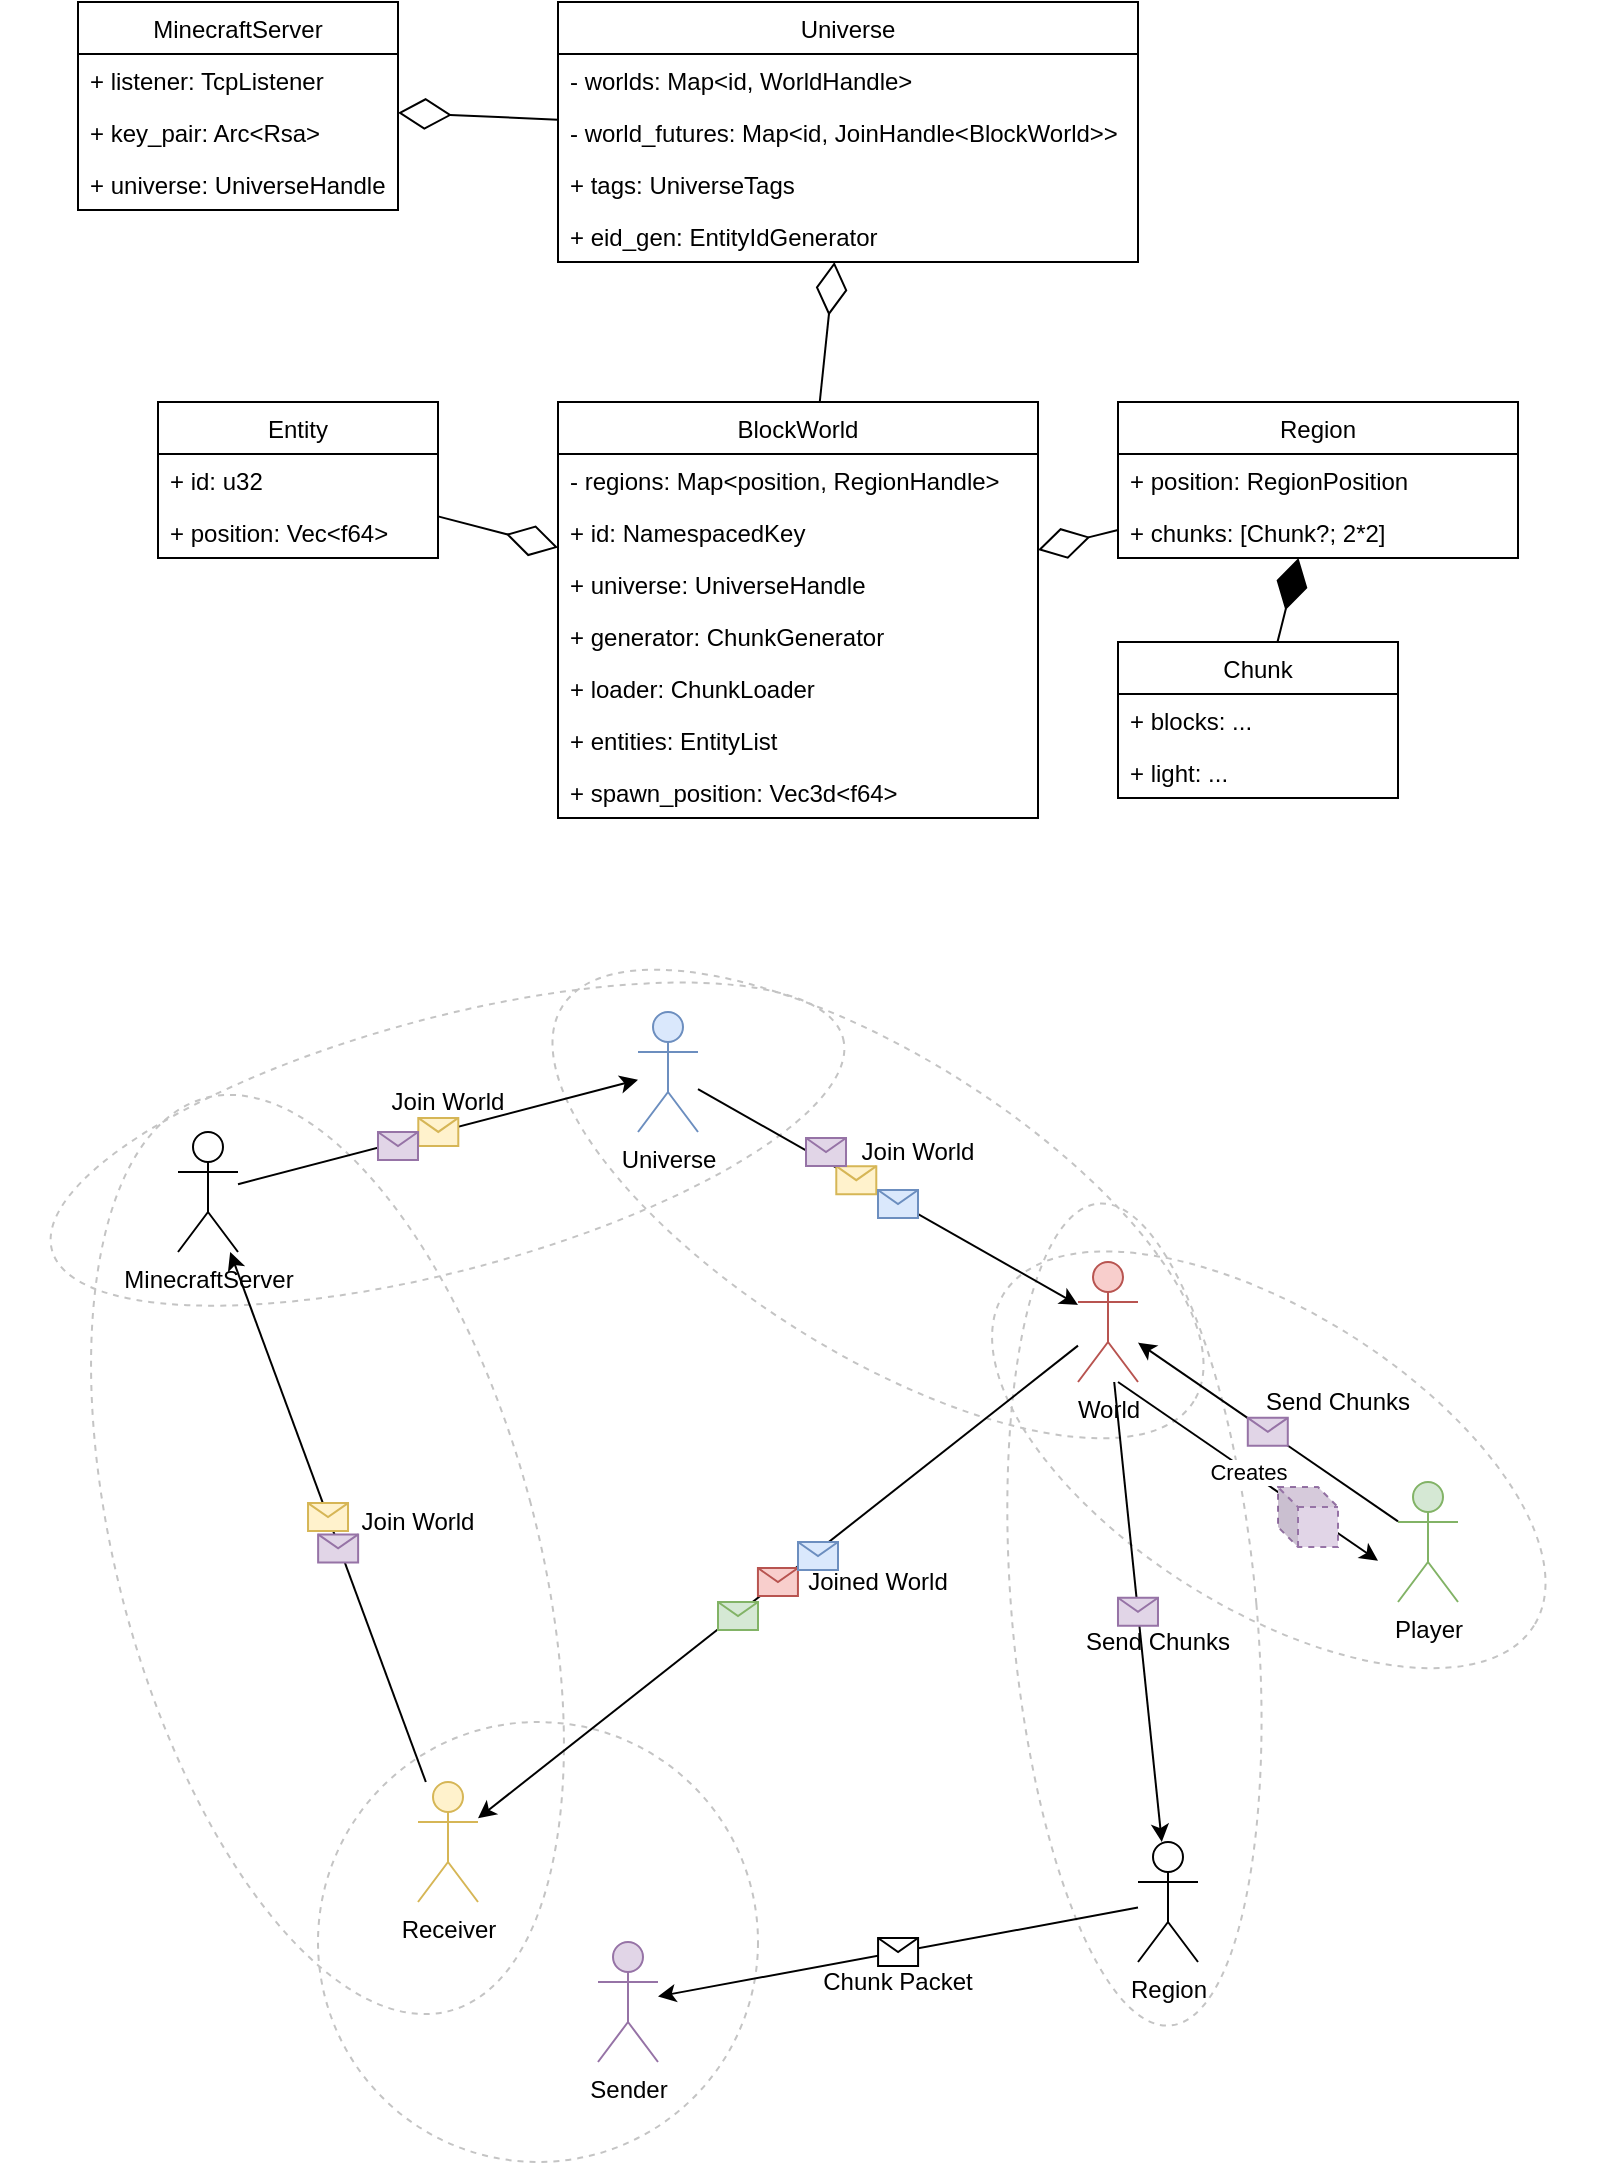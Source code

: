 <mxfile version="13.7.3" type="device"><diagram id="C5RBs43oDa-KdzZeNtuy" name="Page-1"><mxGraphModel dx="981" dy="677" grid="1" gridSize="10" guides="1" tooltips="1" connect="1" arrows="1" fold="1" page="1" pageScale="1" pageWidth="827" pageHeight="1169" math="0" shadow="0"><root><mxCell id="WIyWlLk6GJQsqaUBKTNV-0"/><mxCell id="WIyWlLk6GJQsqaUBKTNV-1" parent="WIyWlLk6GJQsqaUBKTNV-0"/><mxCell id="MgZhCzcLtIKRf-mGNC0m-92" value="" style="ellipse;whiteSpace=wrap;html=1;dashed=1;sketch=0;rotation=32;fillColor=none;strokeColor=#C4C4C4;" parent="WIyWlLk6GJQsqaUBKTNV-1" vertex="1"><mxGeometry x="479.03" y="734.44" width="312.75" height="148.94" as="geometry"/></mxCell><mxCell id="MgZhCzcLtIKRf-mGNC0m-88" value="" style="ellipse;whiteSpace=wrap;html=1;dashed=1;sketch=0;rotation=-5;fillColor=none;strokeColor=#C4C4C4;" parent="WIyWlLk6GJQsqaUBKTNV-1" vertex="1"><mxGeometry x="507.02" y="680.03" width="122.39" height="412.5" as="geometry"/></mxCell><mxCell id="MgZhCzcLtIKRf-mGNC0m-77" value="" style="ellipse;whiteSpace=wrap;html=1;dashed=1;sketch=0;rotation=32;fillColor=none;strokeColor=#C4C4C4;" parent="WIyWlLk6GJQsqaUBKTNV-1" vertex="1"><mxGeometry x="253.81" y="606.53" width="372.39" height="148.94" as="geometry"/></mxCell><mxCell id="MgZhCzcLtIKRf-mGNC0m-76" value="" style="ellipse;whiteSpace=wrap;html=1;dashed=1;sketch=0;rotation=-15;fillColor=none;strokeColor=#C4C4C4;" parent="WIyWlLk6GJQsqaUBKTNV-1" vertex="1"><mxGeometry x="20" y="587.93" width="409.49" height="126.25" as="geometry"/></mxCell><mxCell id="MgZhCzcLtIKRf-mGNC0m-75" value="" style="ellipse;whiteSpace=wrap;html=1;dashed=1;sketch=0;rotation=-15;fillColor=none;strokeColor=#C4C4C4;" parent="WIyWlLk6GJQsqaUBKTNV-1" vertex="1"><mxGeometry x="60" y="620" width="209.49" height="472.5" as="geometry"/></mxCell><mxCell id="MgZhCzcLtIKRf-mGNC0m-72" value="" style="ellipse;whiteSpace=wrap;html=1;aspect=fixed;dashed=1;sketch=0;fillColor=none;strokeColor=#C4C4C4;" parent="WIyWlLk6GJQsqaUBKTNV-1" vertex="1"><mxGeometry x="160" y="940" width="220" height="220" as="geometry"/></mxCell><mxCell id="MgZhCzcLtIKRf-mGNC0m-8" value="" style="endArrow=diamondThin;endFill=0;endSize=24;html=1;" parent="WIyWlLk6GJQsqaUBKTNV-1" source="MgZhCzcLtIKRf-mGNC0m-4" target="MgZhCzcLtIKRf-mGNC0m-0" edge="1"><mxGeometry width="160" relative="1" as="geometry"><mxPoint x="220" y="280" as="sourcePoint"/><mxPoint x="380" y="280" as="targetPoint"/></mxGeometry></mxCell><mxCell id="MgZhCzcLtIKRf-mGNC0m-15" value="" style="endArrow=diamondThin;endFill=0;endSize=24;html=1;" parent="WIyWlLk6GJQsqaUBKTNV-1" source="MgZhCzcLtIKRf-mGNC0m-9" target="MgZhCzcLtIKRf-mGNC0m-4" edge="1"><mxGeometry width="160" relative="1" as="geometry"><mxPoint x="310" y="260" as="sourcePoint"/><mxPoint x="470" y="260" as="targetPoint"/></mxGeometry></mxCell><mxCell id="MgZhCzcLtIKRf-mGNC0m-23" value="" style="endArrow=diamondThin;endFill=0;endSize=24;html=1;" parent="WIyWlLk6GJQsqaUBKTNV-1" source="MgZhCzcLtIKRf-mGNC0m-18" target="MgZhCzcLtIKRf-mGNC0m-9" edge="1"><mxGeometry width="160" relative="1" as="geometry"><mxPoint x="310" y="670" as="sourcePoint"/><mxPoint x="470" y="670" as="targetPoint"/></mxGeometry></mxCell><mxCell id="MgZhCzcLtIKRf-mGNC0m-0" value="MinecraftServer" style="swimlane;fontStyle=0;childLayout=stackLayout;horizontal=1;startSize=26;fillColor=none;horizontalStack=0;resizeParent=1;resizeParentMax=0;resizeLast=0;collapsible=1;marginBottom=0;" parent="WIyWlLk6GJQsqaUBKTNV-1" vertex="1"><mxGeometry x="40" y="80" width="160" height="104" as="geometry"/></mxCell><mxCell id="MgZhCzcLtIKRf-mGNC0m-1" value="+ listener: TcpListener" style="text;strokeColor=none;fillColor=none;align=left;verticalAlign=top;spacingLeft=4;spacingRight=4;overflow=hidden;rotatable=0;points=[[0,0.5],[1,0.5]];portConstraint=eastwest;" parent="MgZhCzcLtIKRf-mGNC0m-0" vertex="1"><mxGeometry y="26" width="160" height="26" as="geometry"/></mxCell><mxCell id="MgZhCzcLtIKRf-mGNC0m-2" value="+ key_pair: Arc&lt;Rsa&gt;" style="text;strokeColor=none;fillColor=none;align=left;verticalAlign=top;spacingLeft=4;spacingRight=4;overflow=hidden;rotatable=0;points=[[0,0.5],[1,0.5]];portConstraint=eastwest;" parent="MgZhCzcLtIKRf-mGNC0m-0" vertex="1"><mxGeometry y="52" width="160" height="26" as="geometry"/></mxCell><mxCell id="MgZhCzcLtIKRf-mGNC0m-3" value="+ universe: UniverseHandle" style="text;strokeColor=none;fillColor=none;align=left;verticalAlign=top;spacingLeft=4;spacingRight=4;overflow=hidden;rotatable=0;points=[[0,0.5],[1,0.5]];portConstraint=eastwest;" parent="MgZhCzcLtIKRf-mGNC0m-0" vertex="1"><mxGeometry y="78" width="160" height="26" as="geometry"/></mxCell><mxCell id="MgZhCzcLtIKRf-mGNC0m-28" value="" style="endArrow=diamondThin;endFill=1;endSize=24;html=1;" parent="WIyWlLk6GJQsqaUBKTNV-1" source="MgZhCzcLtIKRf-mGNC0m-24" target="MgZhCzcLtIKRf-mGNC0m-18" edge="1"><mxGeometry width="160" relative="1" as="geometry"><mxPoint x="280" y="780" as="sourcePoint"/><mxPoint x="440" y="780" as="targetPoint"/></mxGeometry></mxCell><mxCell id="MgZhCzcLtIKRf-mGNC0m-4" value="Universe" style="swimlane;fontStyle=0;childLayout=stackLayout;horizontal=1;startSize=26;fillColor=none;horizontalStack=0;resizeParent=1;resizeParentMax=0;resizeLast=0;collapsible=1;marginBottom=0;" parent="WIyWlLk6GJQsqaUBKTNV-1" vertex="1"><mxGeometry x="280" y="80" width="290" height="130" as="geometry"/></mxCell><mxCell id="MgZhCzcLtIKRf-mGNC0m-6" value="- worlds: Map&lt;id, WorldHandle&gt;" style="text;strokeColor=none;fillColor=none;align=left;verticalAlign=top;spacingLeft=4;spacingRight=4;overflow=hidden;rotatable=0;points=[[0,0.5],[1,0.5]];portConstraint=eastwest;" parent="MgZhCzcLtIKRf-mGNC0m-4" vertex="1"><mxGeometry y="26" width="290" height="26" as="geometry"/></mxCell><mxCell id="MgZhCzcLtIKRf-mGNC0m-7" value="- world_futures: Map&lt;id, JoinHandle&lt;BlockWorld&gt;&gt;" style="text;strokeColor=none;fillColor=none;align=left;verticalAlign=top;spacingLeft=4;spacingRight=4;overflow=hidden;rotatable=0;points=[[0,0.5],[1,0.5]];portConstraint=eastwest;" parent="MgZhCzcLtIKRf-mGNC0m-4" vertex="1"><mxGeometry y="52" width="290" height="26" as="geometry"/></mxCell><mxCell id="MgZhCzcLtIKRf-mGNC0m-5" value="+ tags: UniverseTags" style="text;strokeColor=none;fillColor=none;align=left;verticalAlign=top;spacingLeft=4;spacingRight=4;overflow=hidden;rotatable=0;points=[[0,0.5],[1,0.5]];portConstraint=eastwest;" parent="MgZhCzcLtIKRf-mGNC0m-4" vertex="1"><mxGeometry y="78" width="290" height="26" as="geometry"/></mxCell><mxCell id="MgZhCzcLtIKRf-mGNC0m-14" value="+ eid_gen: EntityIdGenerator" style="text;strokeColor=none;fillColor=none;align=left;verticalAlign=top;spacingLeft=4;spacingRight=4;overflow=hidden;rotatable=0;points=[[0,0.5],[1,0.5]];portConstraint=eastwest;" parent="MgZhCzcLtIKRf-mGNC0m-4" vertex="1"><mxGeometry y="104" width="290" height="26" as="geometry"/></mxCell><mxCell id="MgZhCzcLtIKRf-mGNC0m-9" value="BlockWorld" style="swimlane;fontStyle=0;childLayout=stackLayout;horizontal=1;startSize=26;fillColor=none;horizontalStack=0;resizeParent=1;resizeParentMax=0;resizeLast=0;collapsible=1;marginBottom=0;" parent="WIyWlLk6GJQsqaUBKTNV-1" vertex="1"><mxGeometry x="280" y="280" width="240" height="208" as="geometry"/></mxCell><mxCell id="MgZhCzcLtIKRf-mGNC0m-22" value="- regions: Map&lt;position, RegionHandle&gt;" style="text;strokeColor=none;fillColor=none;align=left;verticalAlign=top;spacingLeft=4;spacingRight=4;overflow=hidden;rotatable=0;points=[[0,0.5],[1,0.5]];portConstraint=eastwest;" parent="MgZhCzcLtIKRf-mGNC0m-9" vertex="1"><mxGeometry y="26" width="240" height="26" as="geometry"/></mxCell><mxCell id="MgZhCzcLtIKRf-mGNC0m-10" value="+ id: NamespacedKey" style="text;strokeColor=none;fillColor=none;align=left;verticalAlign=top;spacingLeft=4;spacingRight=4;overflow=hidden;rotatable=0;points=[[0,0.5],[1,0.5]];portConstraint=eastwest;" parent="MgZhCzcLtIKRf-mGNC0m-9" vertex="1"><mxGeometry y="52" width="240" height="26" as="geometry"/></mxCell><mxCell id="MgZhCzcLtIKRf-mGNC0m-11" value="+ universe: UniverseHandle" style="text;strokeColor=none;fillColor=none;align=left;verticalAlign=top;spacingLeft=4;spacingRight=4;overflow=hidden;rotatable=0;points=[[0,0.5],[1,0.5]];portConstraint=eastwest;" parent="MgZhCzcLtIKRf-mGNC0m-9" vertex="1"><mxGeometry y="78" width="240" height="26" as="geometry"/></mxCell><mxCell id="MgZhCzcLtIKRf-mGNC0m-12" value="+ generator: ChunkGenerator" style="text;strokeColor=none;fillColor=none;align=left;verticalAlign=top;spacingLeft=4;spacingRight=4;overflow=hidden;rotatable=0;points=[[0,0.5],[1,0.5]];portConstraint=eastwest;" parent="MgZhCzcLtIKRf-mGNC0m-9" vertex="1"><mxGeometry y="104" width="240" height="26" as="geometry"/></mxCell><mxCell id="MgZhCzcLtIKRf-mGNC0m-13" value="+ loader: ChunkLoader" style="text;strokeColor=none;fillColor=none;align=left;verticalAlign=top;spacingLeft=4;spacingRight=4;overflow=hidden;rotatable=0;points=[[0,0.5],[1,0.5]];portConstraint=eastwest;" parent="MgZhCzcLtIKRf-mGNC0m-9" vertex="1"><mxGeometry y="130" width="240" height="26" as="geometry"/></mxCell><mxCell id="MgZhCzcLtIKRf-mGNC0m-16" value="+ entities: EntityList" style="text;strokeColor=none;fillColor=none;align=left;verticalAlign=top;spacingLeft=4;spacingRight=4;overflow=hidden;rotatable=0;points=[[0,0.5],[1,0.5]];portConstraint=eastwest;" parent="MgZhCzcLtIKRf-mGNC0m-9" vertex="1"><mxGeometry y="156" width="240" height="26" as="geometry"/></mxCell><mxCell id="MgZhCzcLtIKRf-mGNC0m-17" value="+ spawn_position: Vec3d&lt;f64&gt;" style="text;strokeColor=none;fillColor=none;align=left;verticalAlign=top;spacingLeft=4;spacingRight=4;overflow=hidden;rotatable=0;points=[[0,0.5],[1,0.5]];portConstraint=eastwest;" parent="MgZhCzcLtIKRf-mGNC0m-9" vertex="1"><mxGeometry y="182" width="240" height="26" as="geometry"/></mxCell><mxCell id="MgZhCzcLtIKRf-mGNC0m-18" value="Region" style="swimlane;fontStyle=0;childLayout=stackLayout;horizontal=1;startSize=26;fillColor=none;horizontalStack=0;resizeParent=1;resizeParentMax=0;resizeLast=0;collapsible=1;marginBottom=0;" parent="WIyWlLk6GJQsqaUBKTNV-1" vertex="1"><mxGeometry x="560" y="280" width="200" height="78" as="geometry"/></mxCell><mxCell id="MgZhCzcLtIKRf-mGNC0m-19" value="+ position: RegionPosition" style="text;strokeColor=none;fillColor=none;align=left;verticalAlign=top;spacingLeft=4;spacingRight=4;overflow=hidden;rotatable=0;points=[[0,0.5],[1,0.5]];portConstraint=eastwest;" parent="MgZhCzcLtIKRf-mGNC0m-18" vertex="1"><mxGeometry y="26" width="200" height="26" as="geometry"/></mxCell><mxCell id="MgZhCzcLtIKRf-mGNC0m-20" value="+ chunks: [Chunk?; 2*2]" style="text;strokeColor=none;fillColor=none;align=left;verticalAlign=top;spacingLeft=4;spacingRight=4;overflow=hidden;rotatable=0;points=[[0,0.5],[1,0.5]];portConstraint=eastwest;" parent="MgZhCzcLtIKRf-mGNC0m-18" vertex="1"><mxGeometry y="52" width="200" height="26" as="geometry"/></mxCell><mxCell id="MgZhCzcLtIKRf-mGNC0m-24" value="Chunk" style="swimlane;fontStyle=0;childLayout=stackLayout;horizontal=1;startSize=26;fillColor=none;horizontalStack=0;resizeParent=1;resizeParentMax=0;resizeLast=0;collapsible=1;marginBottom=0;" parent="WIyWlLk6GJQsqaUBKTNV-1" vertex="1"><mxGeometry x="560" y="400" width="140" height="78" as="geometry"/></mxCell><mxCell id="MgZhCzcLtIKRf-mGNC0m-25" value="+ blocks: ..." style="text;strokeColor=none;fillColor=none;align=left;verticalAlign=top;spacingLeft=4;spacingRight=4;overflow=hidden;rotatable=0;points=[[0,0.5],[1,0.5]];portConstraint=eastwest;" parent="MgZhCzcLtIKRf-mGNC0m-24" vertex="1"><mxGeometry y="26" width="140" height="26" as="geometry"/></mxCell><mxCell id="MgZhCzcLtIKRf-mGNC0m-34" value="+ light: ..." style="text;strokeColor=none;fillColor=none;align=left;verticalAlign=top;spacingLeft=4;spacingRight=4;overflow=hidden;rotatable=0;points=[[0,0.5],[1,0.5]];portConstraint=eastwest;" parent="MgZhCzcLtIKRf-mGNC0m-24" vertex="1"><mxGeometry y="52" width="140" height="26" as="geometry"/></mxCell><mxCell id="MgZhCzcLtIKRf-mGNC0m-35" value="&lt;div&gt;MinecraftServer&lt;/div&gt;" style="shape=umlActor;verticalLabelPosition=bottom;verticalAlign=top;html=1;outlineConnect=0;" parent="WIyWlLk6GJQsqaUBKTNV-1" vertex="1"><mxGeometry x="90" y="645" width="30" height="60" as="geometry"/></mxCell><mxCell id="MgZhCzcLtIKRf-mGNC0m-36" value="&lt;div&gt;Universe&lt;br&gt;&lt;/div&gt;" style="shape=umlActor;verticalLabelPosition=bottom;verticalAlign=top;html=1;outlineConnect=0;fillColor=#dae8fc;strokeColor=#6c8ebf;" parent="WIyWlLk6GJQsqaUBKTNV-1" vertex="1"><mxGeometry x="320" y="585" width="30" height="60" as="geometry"/></mxCell><mxCell id="MgZhCzcLtIKRf-mGNC0m-37" value="World" style="shape=umlActor;verticalLabelPosition=bottom;verticalAlign=top;html=1;outlineConnect=0;fillColor=#f8cecc;strokeColor=#b85450;" parent="WIyWlLk6GJQsqaUBKTNV-1" vertex="1"><mxGeometry x="540" y="710" width="30" height="60" as="geometry"/></mxCell><mxCell id="MgZhCzcLtIKRf-mGNC0m-38" value="Region" style="shape=umlActor;verticalLabelPosition=bottom;verticalAlign=top;html=1;outlineConnect=0;" parent="WIyWlLk6GJQsqaUBKTNV-1" vertex="1"><mxGeometry x="570" y="1000" width="30" height="60" as="geometry"/></mxCell><mxCell id="MgZhCzcLtIKRf-mGNC0m-39" value="Sender" style="shape=umlActor;verticalLabelPosition=bottom;verticalAlign=top;html=1;outlineConnect=0;fillColor=#e1d5e7;strokeColor=#9673a6;" parent="WIyWlLk6GJQsqaUBKTNV-1" vertex="1"><mxGeometry x="300" y="1050" width="30" height="60" as="geometry"/></mxCell><mxCell id="MgZhCzcLtIKRf-mGNC0m-40" value="Receiver" style="shape=umlActor;verticalLabelPosition=bottom;verticalAlign=top;html=1;outlineConnect=0;fillColor=#fff2cc;strokeColor=#d6b656;" parent="WIyWlLk6GJQsqaUBKTNV-1" vertex="1"><mxGeometry x="210" y="970" width="30" height="60" as="geometry"/></mxCell><mxCell id="MgZhCzcLtIKRf-mGNC0m-41" value="" style="endArrow=classic;html=1;" parent="WIyWlLk6GJQsqaUBKTNV-1" source="MgZhCzcLtIKRf-mGNC0m-40" target="MgZhCzcLtIKRf-mGNC0m-35" edge="1"><mxGeometry relative="1" as="geometry"><mxPoint x="270" y="800" as="sourcePoint"/><mxPoint x="370" y="800" as="targetPoint"/></mxGeometry></mxCell><mxCell id="MgZhCzcLtIKRf-mGNC0m-42" value="" style="shape=message;html=1;outlineConnect=0;fillColor=#e1d5e7;strokeColor=#9673a6;" parent="MgZhCzcLtIKRf-mGNC0m-41" vertex="1"><mxGeometry width="20" height="14" relative="1" as="geometry"><mxPoint x="-5.02" y="8.46" as="offset"/></mxGeometry></mxCell><mxCell id="MgZhCzcLtIKRf-mGNC0m-43" value="" style="endArrow=classic;html=1;" parent="WIyWlLk6GJQsqaUBKTNV-1" source="MgZhCzcLtIKRf-mGNC0m-36" target="MgZhCzcLtIKRf-mGNC0m-37" edge="1"><mxGeometry relative="1" as="geometry"><mxPoint x="350" y="810" as="sourcePoint"/><mxPoint x="450" y="810" as="targetPoint"/></mxGeometry></mxCell><mxCell id="MgZhCzcLtIKRf-mGNC0m-44" value="" style="shape=message;html=1;outlineConnect=0;fillColor=#fff2cc;strokeColor=#d6b656;" parent="MgZhCzcLtIKRf-mGNC0m-43" vertex="1"><mxGeometry width="20" height="14" relative="1" as="geometry"><mxPoint x="-26.06" y="-15.53" as="offset"/></mxGeometry></mxCell><mxCell id="MgZhCzcLtIKRf-mGNC0m-45" value="Join World" style="text;html=1;strokeColor=none;fillColor=none;align=center;verticalAlign=middle;whiteSpace=wrap;rounded=0;" parent="WIyWlLk6GJQsqaUBKTNV-1" vertex="1"><mxGeometry x="180" y="830" width="60" height="20" as="geometry"/></mxCell><mxCell id="MgZhCzcLtIKRf-mGNC0m-46" value="" style="endArrow=classic;html=1;" parent="WIyWlLk6GJQsqaUBKTNV-1" source="MgZhCzcLtIKRf-mGNC0m-35" target="MgZhCzcLtIKRf-mGNC0m-36" edge="1"><mxGeometry relative="1" as="geometry"><mxPoint x="300" y="700" as="sourcePoint"/><mxPoint x="400" y="700" as="targetPoint"/></mxGeometry></mxCell><mxCell id="MgZhCzcLtIKRf-mGNC0m-47" value="" style="shape=message;html=1;outlineConnect=0;fillColor=#fff2cc;strokeColor=#d6b656;" parent="MgZhCzcLtIKRf-mGNC0m-46" vertex="1"><mxGeometry width="20" height="14" relative="1" as="geometry"><mxPoint x="-10" y="-7" as="offset"/></mxGeometry></mxCell><mxCell id="MgZhCzcLtIKRf-mGNC0m-48" value="Join World" style="text;html=1;strokeColor=none;fillColor=none;align=center;verticalAlign=middle;whiteSpace=wrap;rounded=0;" parent="WIyWlLk6GJQsqaUBKTNV-1" vertex="1"><mxGeometry x="195" y="620" width="60" height="20" as="geometry"/></mxCell><mxCell id="MgZhCzcLtIKRf-mGNC0m-49" value="Join World" style="text;html=1;strokeColor=none;fillColor=none;align=center;verticalAlign=middle;whiteSpace=wrap;rounded=0;" parent="WIyWlLk6GJQsqaUBKTNV-1" vertex="1"><mxGeometry x="430" y="645" width="60" height="20" as="geometry"/></mxCell><mxCell id="MgZhCzcLtIKRf-mGNC0m-50" value="" style="endArrow=classic;html=1;" parent="WIyWlLk6GJQsqaUBKTNV-1" source="MgZhCzcLtIKRf-mGNC0m-37" target="MgZhCzcLtIKRf-mGNC0m-40" edge="1"><mxGeometry relative="1" as="geometry"><mxPoint x="380" y="800" as="sourcePoint"/><mxPoint x="480" y="800" as="targetPoint"/></mxGeometry></mxCell><mxCell id="MgZhCzcLtIKRf-mGNC0m-51" value="" style="shape=message;html=1;outlineConnect=0;fillColor=#f8cecc;strokeColor=#b85450;" parent="MgZhCzcLtIKRf-mGNC0m-50" vertex="1"><mxGeometry width="20" height="14" relative="1" as="geometry"><mxPoint x="-10" y="-7" as="offset"/></mxGeometry></mxCell><mxCell id="MgZhCzcLtIKRf-mGNC0m-52" value="Joined World" style="text;html=1;strokeColor=none;fillColor=none;align=center;verticalAlign=middle;whiteSpace=wrap;rounded=0;" parent="WIyWlLk6GJQsqaUBKTNV-1" vertex="1"><mxGeometry x="400" y="860" width="80" height="20" as="geometry"/></mxCell><mxCell id="MgZhCzcLtIKRf-mGNC0m-53" value="Entity" style="swimlane;fontStyle=0;childLayout=stackLayout;horizontal=1;startSize=26;fillColor=none;horizontalStack=0;resizeParent=1;resizeParentMax=0;resizeLast=0;collapsible=1;marginBottom=0;" parent="WIyWlLk6GJQsqaUBKTNV-1" vertex="1"><mxGeometry x="80" y="280" width="140" height="78" as="geometry"/></mxCell><mxCell id="MgZhCzcLtIKRf-mGNC0m-54" value="+ id: u32" style="text;strokeColor=none;fillColor=none;align=left;verticalAlign=top;spacingLeft=4;spacingRight=4;overflow=hidden;rotatable=0;points=[[0,0.5],[1,0.5]];portConstraint=eastwest;" parent="MgZhCzcLtIKRf-mGNC0m-53" vertex="1"><mxGeometry y="26" width="140" height="26" as="geometry"/></mxCell><mxCell id="MgZhCzcLtIKRf-mGNC0m-56" value="+ position: Vec&lt;f64&gt;" style="text;strokeColor=none;fillColor=none;align=left;verticalAlign=top;spacingLeft=4;spacingRight=4;overflow=hidden;rotatable=0;points=[[0,0.5],[1,0.5]];portConstraint=eastwest;" parent="MgZhCzcLtIKRf-mGNC0m-53" vertex="1"><mxGeometry y="52" width="140" height="26" as="geometry"/></mxCell><mxCell id="MgZhCzcLtIKRf-mGNC0m-57" value="" style="endArrow=diamondThin;endFill=0;endSize=24;html=1;" parent="WIyWlLk6GJQsqaUBKTNV-1" source="MgZhCzcLtIKRf-mGNC0m-53" target="MgZhCzcLtIKRf-mGNC0m-9" edge="1"><mxGeometry width="160" relative="1" as="geometry"><mxPoint x="60" y="460" as="sourcePoint"/><mxPoint x="220" y="460" as="targetPoint"/></mxGeometry></mxCell><mxCell id="MgZhCzcLtIKRf-mGNC0m-58" value="Player" style="shape=umlActor;verticalLabelPosition=bottom;verticalAlign=top;html=1;outlineConnect=0;fillColor=#d5e8d4;strokeColor=#82b366;" parent="WIyWlLk6GJQsqaUBKTNV-1" vertex="1"><mxGeometry x="700" y="820" width="30" height="60" as="geometry"/></mxCell><mxCell id="MgZhCzcLtIKRf-mGNC0m-59" value="" style="endArrow=classic;html=1;" parent="WIyWlLk6GJQsqaUBKTNV-1" source="MgZhCzcLtIKRf-mGNC0m-58" target="MgZhCzcLtIKRf-mGNC0m-37" edge="1"><mxGeometry relative="1" as="geometry"><mxPoint x="420" y="990" as="sourcePoint"/><mxPoint x="520" y="990" as="targetPoint"/></mxGeometry></mxCell><mxCell id="MgZhCzcLtIKRf-mGNC0m-60" value="" style="shape=message;html=1;outlineConnect=0;fillColor=#e1d5e7;strokeColor=#9673a6;" parent="MgZhCzcLtIKRf-mGNC0m-59" vertex="1"><mxGeometry width="20" height="14" relative="1" as="geometry"><mxPoint x="-10" y="-7" as="offset"/></mxGeometry></mxCell><mxCell id="MgZhCzcLtIKRf-mGNC0m-66" value="" style="shape=message;html=1;outlineConnect=0;fillColor=#dae8fc;strokeColor=#6c8ebf;" parent="WIyWlLk6GJQsqaUBKTNV-1" vertex="1"><mxGeometry x="440.005" y="673.999" width="20" height="14" as="geometry"/></mxCell><mxCell id="MgZhCzcLtIKRf-mGNC0m-70" value="" style="shape=message;html=1;outlineConnect=0;fillColor=#dae8fc;strokeColor=#6c8ebf;" parent="WIyWlLk6GJQsqaUBKTNV-1" vertex="1"><mxGeometry x="399.998" y="850.003" width="20" height="14" as="geometry"/></mxCell><mxCell id="MgZhCzcLtIKRf-mGNC0m-71" value="" style="shape=message;html=1;outlineConnect=0;fillColor=#d5e8d4;strokeColor=#82b366;" parent="WIyWlLk6GJQsqaUBKTNV-1" vertex="1"><mxGeometry x="360.001" y="880.003" width="20" height="14" as="geometry"/></mxCell><mxCell id="MgZhCzcLtIKRf-mGNC0m-78" value="Send Chunks" style="text;html=1;strokeColor=none;fillColor=none;align=center;verticalAlign=middle;whiteSpace=wrap;rounded=0;" parent="WIyWlLk6GJQsqaUBKTNV-1" vertex="1"><mxGeometry x="630" y="770" width="80" height="20" as="geometry"/></mxCell><mxCell id="MgZhCzcLtIKRf-mGNC0m-79" value="" style="endArrow=classic;html=1;" parent="WIyWlLk6GJQsqaUBKTNV-1" edge="1"><mxGeometry relative="1" as="geometry"><mxPoint x="560" y="770.003" as="sourcePoint"/><mxPoint x="690" y="859.378" as="targetPoint"/></mxGeometry></mxCell><mxCell id="MgZhCzcLtIKRf-mGNC0m-80" value="Creates" style="edgeLabel;resizable=0;html=1;align=center;verticalAlign=middle;" parent="MgZhCzcLtIKRf-mGNC0m-79" connectable="0" vertex="1"><mxGeometry relative="1" as="geometry"/></mxCell><mxCell id="MgZhCzcLtIKRf-mGNC0m-81" value="" style="shape=cube;whiteSpace=wrap;html=1;boundedLbl=1;backgroundOutline=1;darkOpacity=0.05;darkOpacity2=0.1;dashed=1;sketch=0;strokeColor=#9673a6;fillColor=#e1d5e7;size=10;" parent="WIyWlLk6GJQsqaUBKTNV-1" vertex="1"><mxGeometry x="640" y="822.54" width="30" height="30" as="geometry"/></mxCell><mxCell id="MgZhCzcLtIKRf-mGNC0m-82" value="" style="shape=message;html=1;outlineConnect=0;fillColor=#fff2cc;strokeColor=#d6b656;" parent="WIyWlLk6GJQsqaUBKTNV-1" vertex="1"><mxGeometry x="155.015" y="830.541" width="20" height="14" as="geometry"/></mxCell><mxCell id="MgZhCzcLtIKRf-mGNC0m-83" value="" style="shape=message;html=1;outlineConnect=0;fillColor=#e1d5e7;strokeColor=#9673a6;" parent="WIyWlLk6GJQsqaUBKTNV-1" vertex="1"><mxGeometry x="189.997" y="645.003" width="20" height="14" as="geometry"/></mxCell><mxCell id="MgZhCzcLtIKRf-mGNC0m-84" value="" style="shape=message;html=1;outlineConnect=0;fillColor=#e1d5e7;strokeColor=#9673a6;" parent="WIyWlLk6GJQsqaUBKTNV-1" vertex="1"><mxGeometry x="404.005" y="647.999" width="20" height="14" as="geometry"/></mxCell><mxCell id="MgZhCzcLtIKRf-mGNC0m-85" value="" style="endArrow=classic;html=1;" parent="WIyWlLk6GJQsqaUBKTNV-1" source="MgZhCzcLtIKRf-mGNC0m-37" target="MgZhCzcLtIKRf-mGNC0m-38" edge="1"><mxGeometry relative="1" as="geometry"><mxPoint x="550" y="920" as="sourcePoint"/><mxPoint x="650" y="920" as="targetPoint"/></mxGeometry></mxCell><mxCell id="MgZhCzcLtIKRf-mGNC0m-86" value="" style="shape=message;html=1;outlineConnect=0;fillColor=#e1d5e7;strokeColor=#9673a6;" parent="MgZhCzcLtIKRf-mGNC0m-85" vertex="1"><mxGeometry width="20" height="14" relative="1" as="geometry"><mxPoint x="-10" y="-7" as="offset"/></mxGeometry></mxCell><mxCell id="MgZhCzcLtIKRf-mGNC0m-87" value="Send Chunks" style="text;html=1;strokeColor=none;fillColor=none;align=center;verticalAlign=middle;whiteSpace=wrap;rounded=0;" parent="WIyWlLk6GJQsqaUBKTNV-1" vertex="1"><mxGeometry x="540" y="890" width="80" height="20" as="geometry"/></mxCell><mxCell id="MgZhCzcLtIKRf-mGNC0m-89" value="" style="endArrow=classic;html=1;" parent="WIyWlLk6GJQsqaUBKTNV-1" source="MgZhCzcLtIKRf-mGNC0m-38" target="MgZhCzcLtIKRf-mGNC0m-39" edge="1"><mxGeometry relative="1" as="geometry"><mxPoint x="440" y="1130" as="sourcePoint"/><mxPoint x="540" y="1130" as="targetPoint"/></mxGeometry></mxCell><mxCell id="MgZhCzcLtIKRf-mGNC0m-90" value="" style="shape=message;html=1;outlineConnect=0;" parent="MgZhCzcLtIKRf-mGNC0m-89" vertex="1"><mxGeometry width="20" height="14" relative="1" as="geometry"><mxPoint x="-10" y="-7" as="offset"/></mxGeometry></mxCell><mxCell id="MgZhCzcLtIKRf-mGNC0m-91" value="Chunk Packet" style="text;html=1;strokeColor=none;fillColor=none;align=center;verticalAlign=middle;whiteSpace=wrap;rounded=0;" parent="WIyWlLk6GJQsqaUBKTNV-1" vertex="1"><mxGeometry x="410" y="1060" width="80" height="20" as="geometry"/></mxCell></root></mxGraphModel></diagram></mxfile>